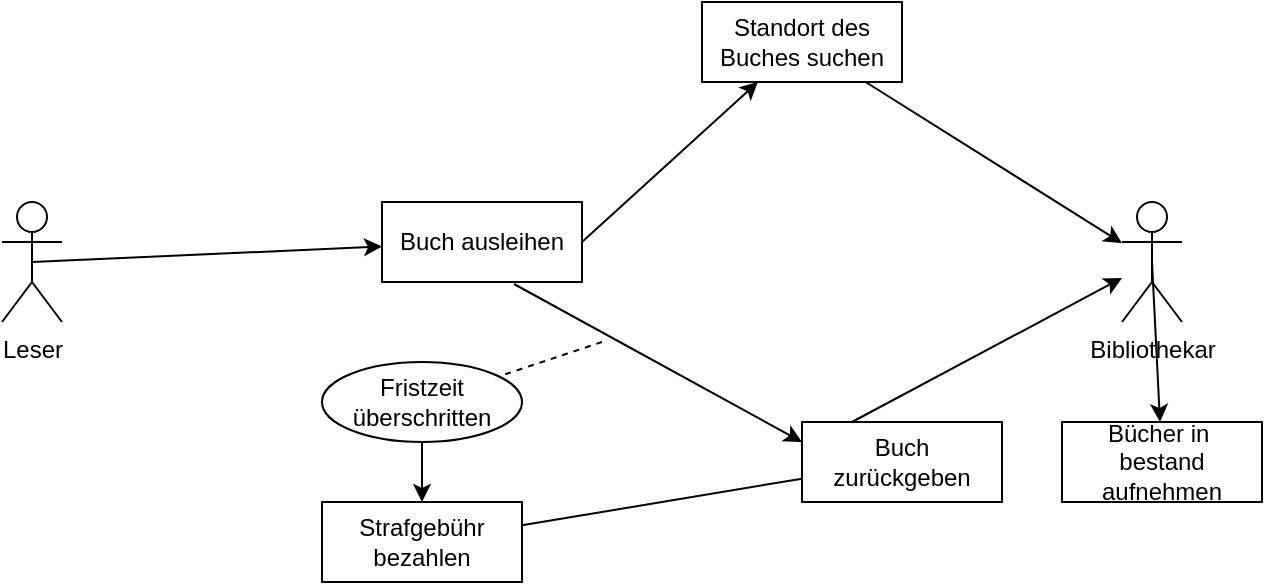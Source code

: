 <mxfile version="16.4.2" type="github">
  <diagram id="sR8-RjBXkvDjtuHqeTQ3" name="Page-1">
    <mxGraphModel dx="830" dy="566" grid="1" gridSize="10" guides="1" tooltips="1" connect="1" arrows="1" fold="1" page="1" pageScale="1" pageWidth="827" pageHeight="1169" math="0" shadow="0">
      <root>
        <mxCell id="0" />
        <mxCell id="1" parent="0" />
        <mxCell id="yOxgRm0KBU2kL2fP_2hp-3" value="Leser" style="shape=umlActor;verticalLabelPosition=bottom;verticalAlign=top;html=1;outlineConnect=0;" vertex="1" parent="1">
          <mxGeometry x="100" y="250" width="30" height="60" as="geometry" />
        </mxCell>
        <mxCell id="yOxgRm0KBU2kL2fP_2hp-4" value="Bibliothekar" style="shape=umlActor;verticalLabelPosition=bottom;verticalAlign=top;html=1;outlineConnect=0;" vertex="1" parent="1">
          <mxGeometry x="660" y="250" width="30" height="60" as="geometry" />
        </mxCell>
        <mxCell id="yOxgRm0KBU2kL2fP_2hp-9" value="Buch ausleihen" style="whiteSpace=wrap;html=1;align=center;" vertex="1" parent="1">
          <mxGeometry x="290" y="250" width="100" height="40" as="geometry" />
        </mxCell>
        <mxCell id="yOxgRm0KBU2kL2fP_2hp-10" value="Buch zurückgeben" style="whiteSpace=wrap;html=1;align=center;" vertex="1" parent="1">
          <mxGeometry x="500" y="360" width="100" height="40" as="geometry" />
        </mxCell>
        <mxCell id="yOxgRm0KBU2kL2fP_2hp-11" value="Strafgebühr bezahlen" style="whiteSpace=wrap;html=1;align=center;" vertex="1" parent="1">
          <mxGeometry x="260" y="400" width="100" height="40" as="geometry" />
        </mxCell>
        <mxCell id="yOxgRm0KBU2kL2fP_2hp-12" value="&lt;div&gt;Bücher in&amp;nbsp;&lt;/div&gt;&lt;div&gt;bestand aufnehmen&lt;/div&gt;" style="whiteSpace=wrap;html=1;align=center;" vertex="1" parent="1">
          <mxGeometry x="630" y="360" width="100" height="40" as="geometry" />
        </mxCell>
        <mxCell id="yOxgRm0KBU2kL2fP_2hp-13" value="Standort des Buches suchen" style="whiteSpace=wrap;html=1;align=center;" vertex="1" parent="1">
          <mxGeometry x="450" y="150" width="100" height="40" as="geometry" />
        </mxCell>
        <mxCell id="yOxgRm0KBU2kL2fP_2hp-14" value="" style="endArrow=classic;html=1;rounded=0;exitX=0.5;exitY=0.5;exitDx=0;exitDy=0;exitPerimeter=0;" edge="1" parent="1" source="yOxgRm0KBU2kL2fP_2hp-3" target="yOxgRm0KBU2kL2fP_2hp-9">
          <mxGeometry width="50" height="50" relative="1" as="geometry">
            <mxPoint x="390" y="320" as="sourcePoint" />
            <mxPoint x="440" y="270" as="targetPoint" />
          </mxGeometry>
        </mxCell>
        <mxCell id="yOxgRm0KBU2kL2fP_2hp-16" value="" style="endArrow=classic;html=1;rounded=0;exitX=1;exitY=0.5;exitDx=0;exitDy=0;" edge="1" parent="1" source="yOxgRm0KBU2kL2fP_2hp-9" target="yOxgRm0KBU2kL2fP_2hp-13">
          <mxGeometry width="50" height="50" relative="1" as="geometry">
            <mxPoint x="390" y="320" as="sourcePoint" />
            <mxPoint x="440" y="270" as="targetPoint" />
          </mxGeometry>
        </mxCell>
        <mxCell id="yOxgRm0KBU2kL2fP_2hp-17" value="" style="endArrow=classic;html=1;rounded=0;" edge="1" parent="1" source="yOxgRm0KBU2kL2fP_2hp-13" target="yOxgRm0KBU2kL2fP_2hp-4">
          <mxGeometry width="50" height="50" relative="1" as="geometry">
            <mxPoint x="390" y="320" as="sourcePoint" />
            <mxPoint x="440" y="270" as="targetPoint" />
          </mxGeometry>
        </mxCell>
        <mxCell id="yOxgRm0KBU2kL2fP_2hp-18" value="Fristzeit überschritten" style="ellipse;whiteSpace=wrap;html=1;align=center;" vertex="1" parent="1">
          <mxGeometry x="260" y="330" width="100" height="40" as="geometry" />
        </mxCell>
        <mxCell id="yOxgRm0KBU2kL2fP_2hp-19" value="" style="endArrow=classic;html=1;rounded=0;exitX=0.66;exitY=1.025;exitDx=0;exitDy=0;exitPerimeter=0;entryX=0;entryY=0.25;entryDx=0;entryDy=0;" edge="1" parent="1" source="yOxgRm0KBU2kL2fP_2hp-9" target="yOxgRm0KBU2kL2fP_2hp-10">
          <mxGeometry width="50" height="50" relative="1" as="geometry">
            <mxPoint x="390" y="320" as="sourcePoint" />
            <mxPoint x="440" y="270" as="targetPoint" />
          </mxGeometry>
        </mxCell>
        <mxCell id="yOxgRm0KBU2kL2fP_2hp-21" value="" style="endArrow=classic;html=1;rounded=0;" edge="1" parent="1" source="yOxgRm0KBU2kL2fP_2hp-18" target="yOxgRm0KBU2kL2fP_2hp-11">
          <mxGeometry width="50" height="50" relative="1" as="geometry">
            <mxPoint x="390" y="320" as="sourcePoint" />
            <mxPoint x="440" y="270" as="targetPoint" />
          </mxGeometry>
        </mxCell>
        <mxCell id="yOxgRm0KBU2kL2fP_2hp-22" value="" style="endArrow=none;dashed=1;html=1;rounded=0;" edge="1" parent="1" target="yOxgRm0KBU2kL2fP_2hp-18">
          <mxGeometry width="50" height="50" relative="1" as="geometry">
            <mxPoint x="400" y="320" as="sourcePoint" />
            <mxPoint x="440" y="270" as="targetPoint" />
          </mxGeometry>
        </mxCell>
        <mxCell id="yOxgRm0KBU2kL2fP_2hp-25" value="" style="endArrow=none;html=1;rounded=0;" edge="1" parent="1" source="yOxgRm0KBU2kL2fP_2hp-11" target="yOxgRm0KBU2kL2fP_2hp-10">
          <mxGeometry width="50" height="50" relative="1" as="geometry">
            <mxPoint x="390" y="320" as="sourcePoint" />
            <mxPoint x="440" y="270" as="targetPoint" />
          </mxGeometry>
        </mxCell>
        <mxCell id="yOxgRm0KBU2kL2fP_2hp-26" value="" style="endArrow=classic;html=1;rounded=0;exitX=0.25;exitY=0;exitDx=0;exitDy=0;" edge="1" parent="1" source="yOxgRm0KBU2kL2fP_2hp-10" target="yOxgRm0KBU2kL2fP_2hp-4">
          <mxGeometry width="50" height="50" relative="1" as="geometry">
            <mxPoint x="390" y="320" as="sourcePoint" />
            <mxPoint x="440" y="270" as="targetPoint" />
          </mxGeometry>
        </mxCell>
        <mxCell id="yOxgRm0KBU2kL2fP_2hp-27" value="" style="endArrow=classic;html=1;rounded=0;exitX=0.5;exitY=0.5;exitDx=0;exitDy=0;exitPerimeter=0;" edge="1" parent="1" source="yOxgRm0KBU2kL2fP_2hp-4" target="yOxgRm0KBU2kL2fP_2hp-12">
          <mxGeometry width="50" height="50" relative="1" as="geometry">
            <mxPoint x="390" y="320" as="sourcePoint" />
            <mxPoint x="440" y="270" as="targetPoint" />
          </mxGeometry>
        </mxCell>
      </root>
    </mxGraphModel>
  </diagram>
</mxfile>
